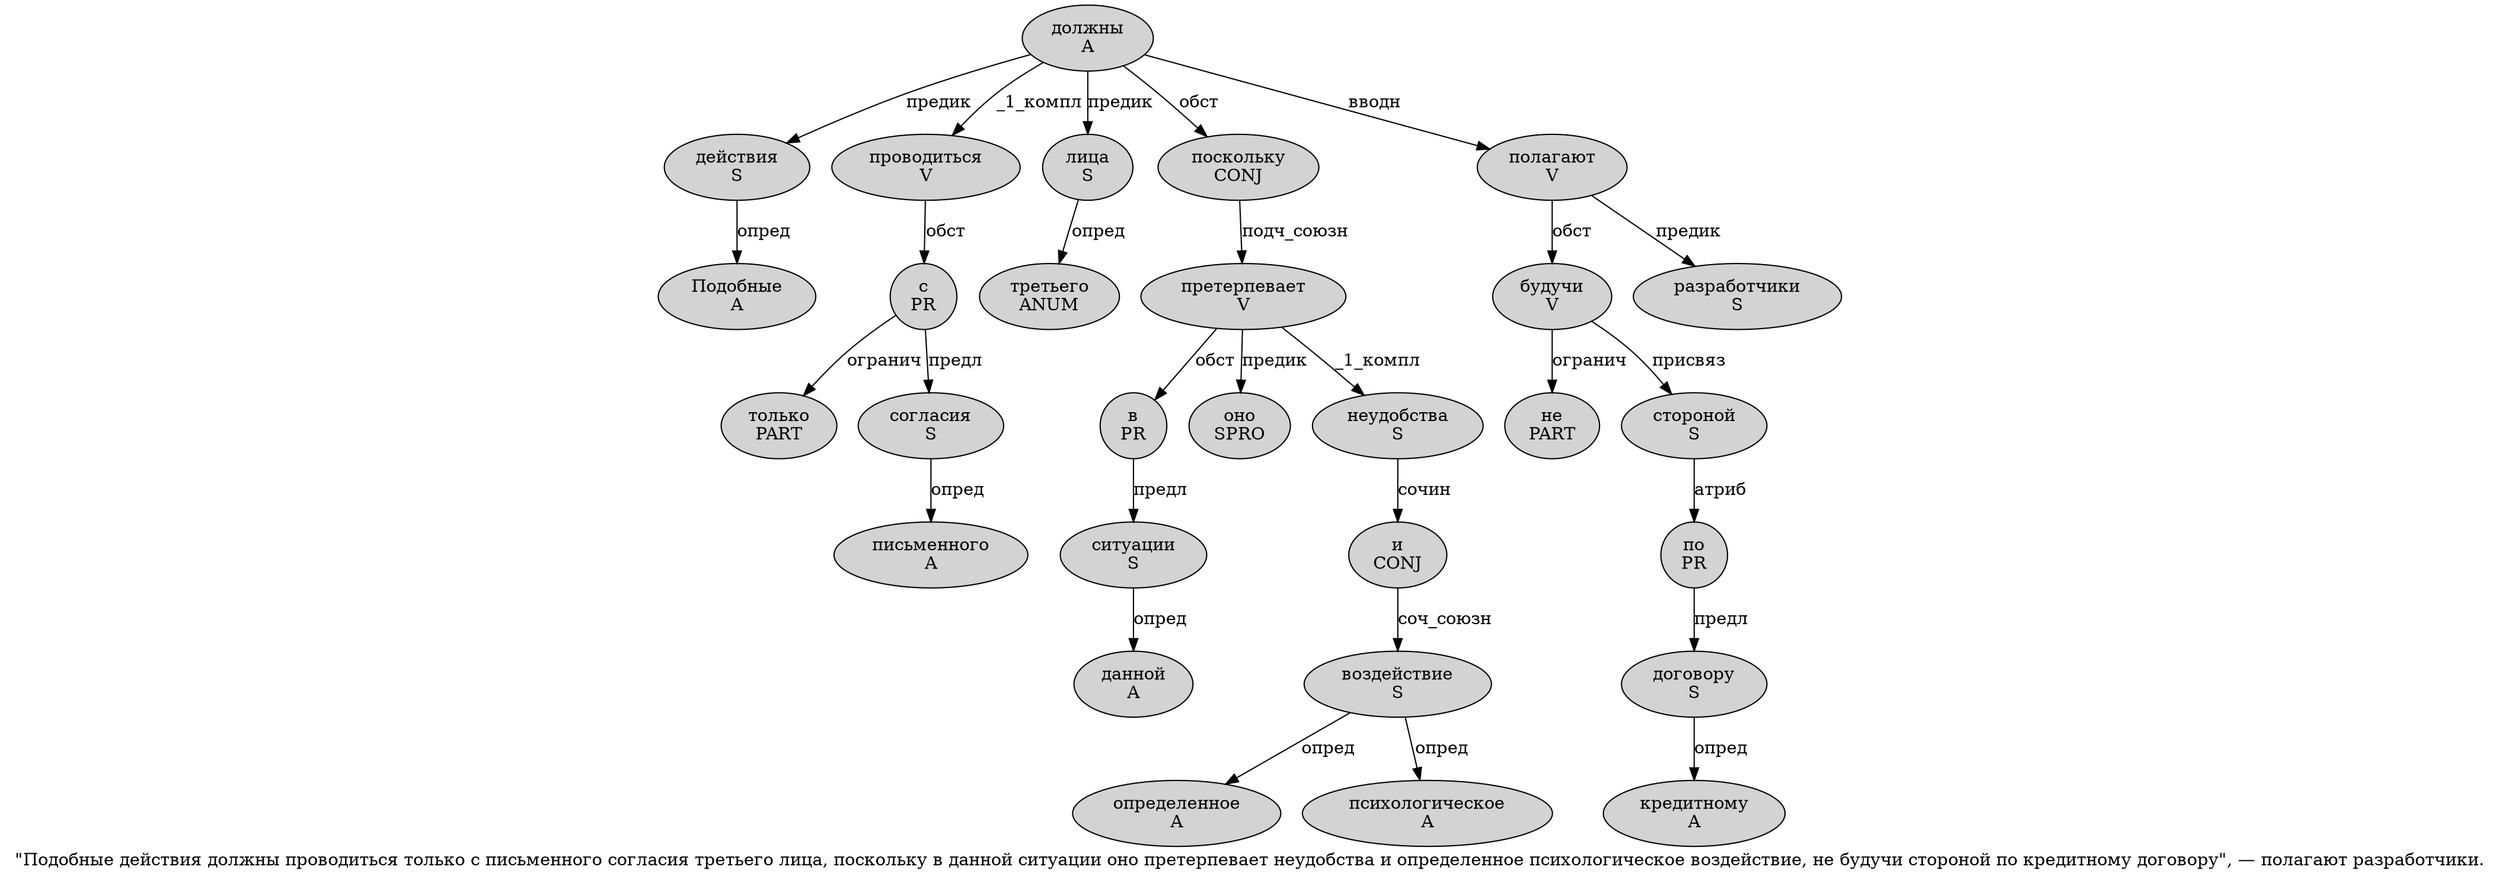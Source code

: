 digraph SENTENCE_134 {
	graph [label="\"Подобные действия должны проводиться только с письменного согласия третьего лица, поскольку в данной ситуации оно претерпевает неудобства и определенное психологическое воздействие, не будучи стороной по кредитному договору\", — полагают разработчики."]
	node [style=filled]
		1 [label="Подобные
A" color="" fillcolor=lightgray penwidth=1 shape=ellipse]
		2 [label="действия
S" color="" fillcolor=lightgray penwidth=1 shape=ellipse]
		3 [label="должны
A" color="" fillcolor=lightgray penwidth=1 shape=ellipse]
		4 [label="проводиться
V" color="" fillcolor=lightgray penwidth=1 shape=ellipse]
		5 [label="только
PART" color="" fillcolor=lightgray penwidth=1 shape=ellipse]
		6 [label="с
PR" color="" fillcolor=lightgray penwidth=1 shape=ellipse]
		7 [label="письменного
A" color="" fillcolor=lightgray penwidth=1 shape=ellipse]
		8 [label="согласия
S" color="" fillcolor=lightgray penwidth=1 shape=ellipse]
		9 [label="третьего
ANUM" color="" fillcolor=lightgray penwidth=1 shape=ellipse]
		10 [label="лица
S" color="" fillcolor=lightgray penwidth=1 shape=ellipse]
		12 [label="поскольку
CONJ" color="" fillcolor=lightgray penwidth=1 shape=ellipse]
		13 [label="в
PR" color="" fillcolor=lightgray penwidth=1 shape=ellipse]
		14 [label="данной
A" color="" fillcolor=lightgray penwidth=1 shape=ellipse]
		15 [label="ситуации
S" color="" fillcolor=lightgray penwidth=1 shape=ellipse]
		16 [label="оно
SPRO" color="" fillcolor=lightgray penwidth=1 shape=ellipse]
		17 [label="претерпевает
V" color="" fillcolor=lightgray penwidth=1 shape=ellipse]
		18 [label="неудобства
S" color="" fillcolor=lightgray penwidth=1 shape=ellipse]
		19 [label="и
CONJ" color="" fillcolor=lightgray penwidth=1 shape=ellipse]
		20 [label="определенное
A" color="" fillcolor=lightgray penwidth=1 shape=ellipse]
		21 [label="психологическое
A" color="" fillcolor=lightgray penwidth=1 shape=ellipse]
		22 [label="воздействие
S" color="" fillcolor=lightgray penwidth=1 shape=ellipse]
		24 [label="не
PART" color="" fillcolor=lightgray penwidth=1 shape=ellipse]
		25 [label="будучи
V" color="" fillcolor=lightgray penwidth=1 shape=ellipse]
		26 [label="стороной
S" color="" fillcolor=lightgray penwidth=1 shape=ellipse]
		27 [label="по
PR" color="" fillcolor=lightgray penwidth=1 shape=ellipse]
		28 [label="кредитному
A" color="" fillcolor=lightgray penwidth=1 shape=ellipse]
		29 [label="договору
S" color="" fillcolor=lightgray penwidth=1 shape=ellipse]
		33 [label="полагают
V" color="" fillcolor=lightgray penwidth=1 shape=ellipse]
		34 [label="разработчики
S" color="" fillcolor=lightgray penwidth=1 shape=ellipse]
			13 -> 15 [label="предл"]
			18 -> 19 [label="сочин"]
			29 -> 28 [label="опред"]
			19 -> 22 [label="соч_союзн"]
			33 -> 25 [label="обст"]
			33 -> 34 [label="предик"]
			2 -> 1 [label="опред"]
			10 -> 9 [label="опред"]
			3 -> 2 [label="предик"]
			3 -> 4 [label="_1_компл"]
			3 -> 10 [label="предик"]
			3 -> 12 [label="обст"]
			3 -> 33 [label="вводн"]
			17 -> 13 [label="обст"]
			17 -> 16 [label="предик"]
			17 -> 18 [label="_1_компл"]
			6 -> 5 [label="огранич"]
			6 -> 8 [label="предл"]
			22 -> 20 [label="опред"]
			22 -> 21 [label="опред"]
			27 -> 29 [label="предл"]
			8 -> 7 [label="опред"]
			15 -> 14 [label="опред"]
			25 -> 24 [label="огранич"]
			25 -> 26 [label="присвяз"]
			12 -> 17 [label="подч_союзн"]
			26 -> 27 [label="атриб"]
			4 -> 6 [label="обст"]
}
